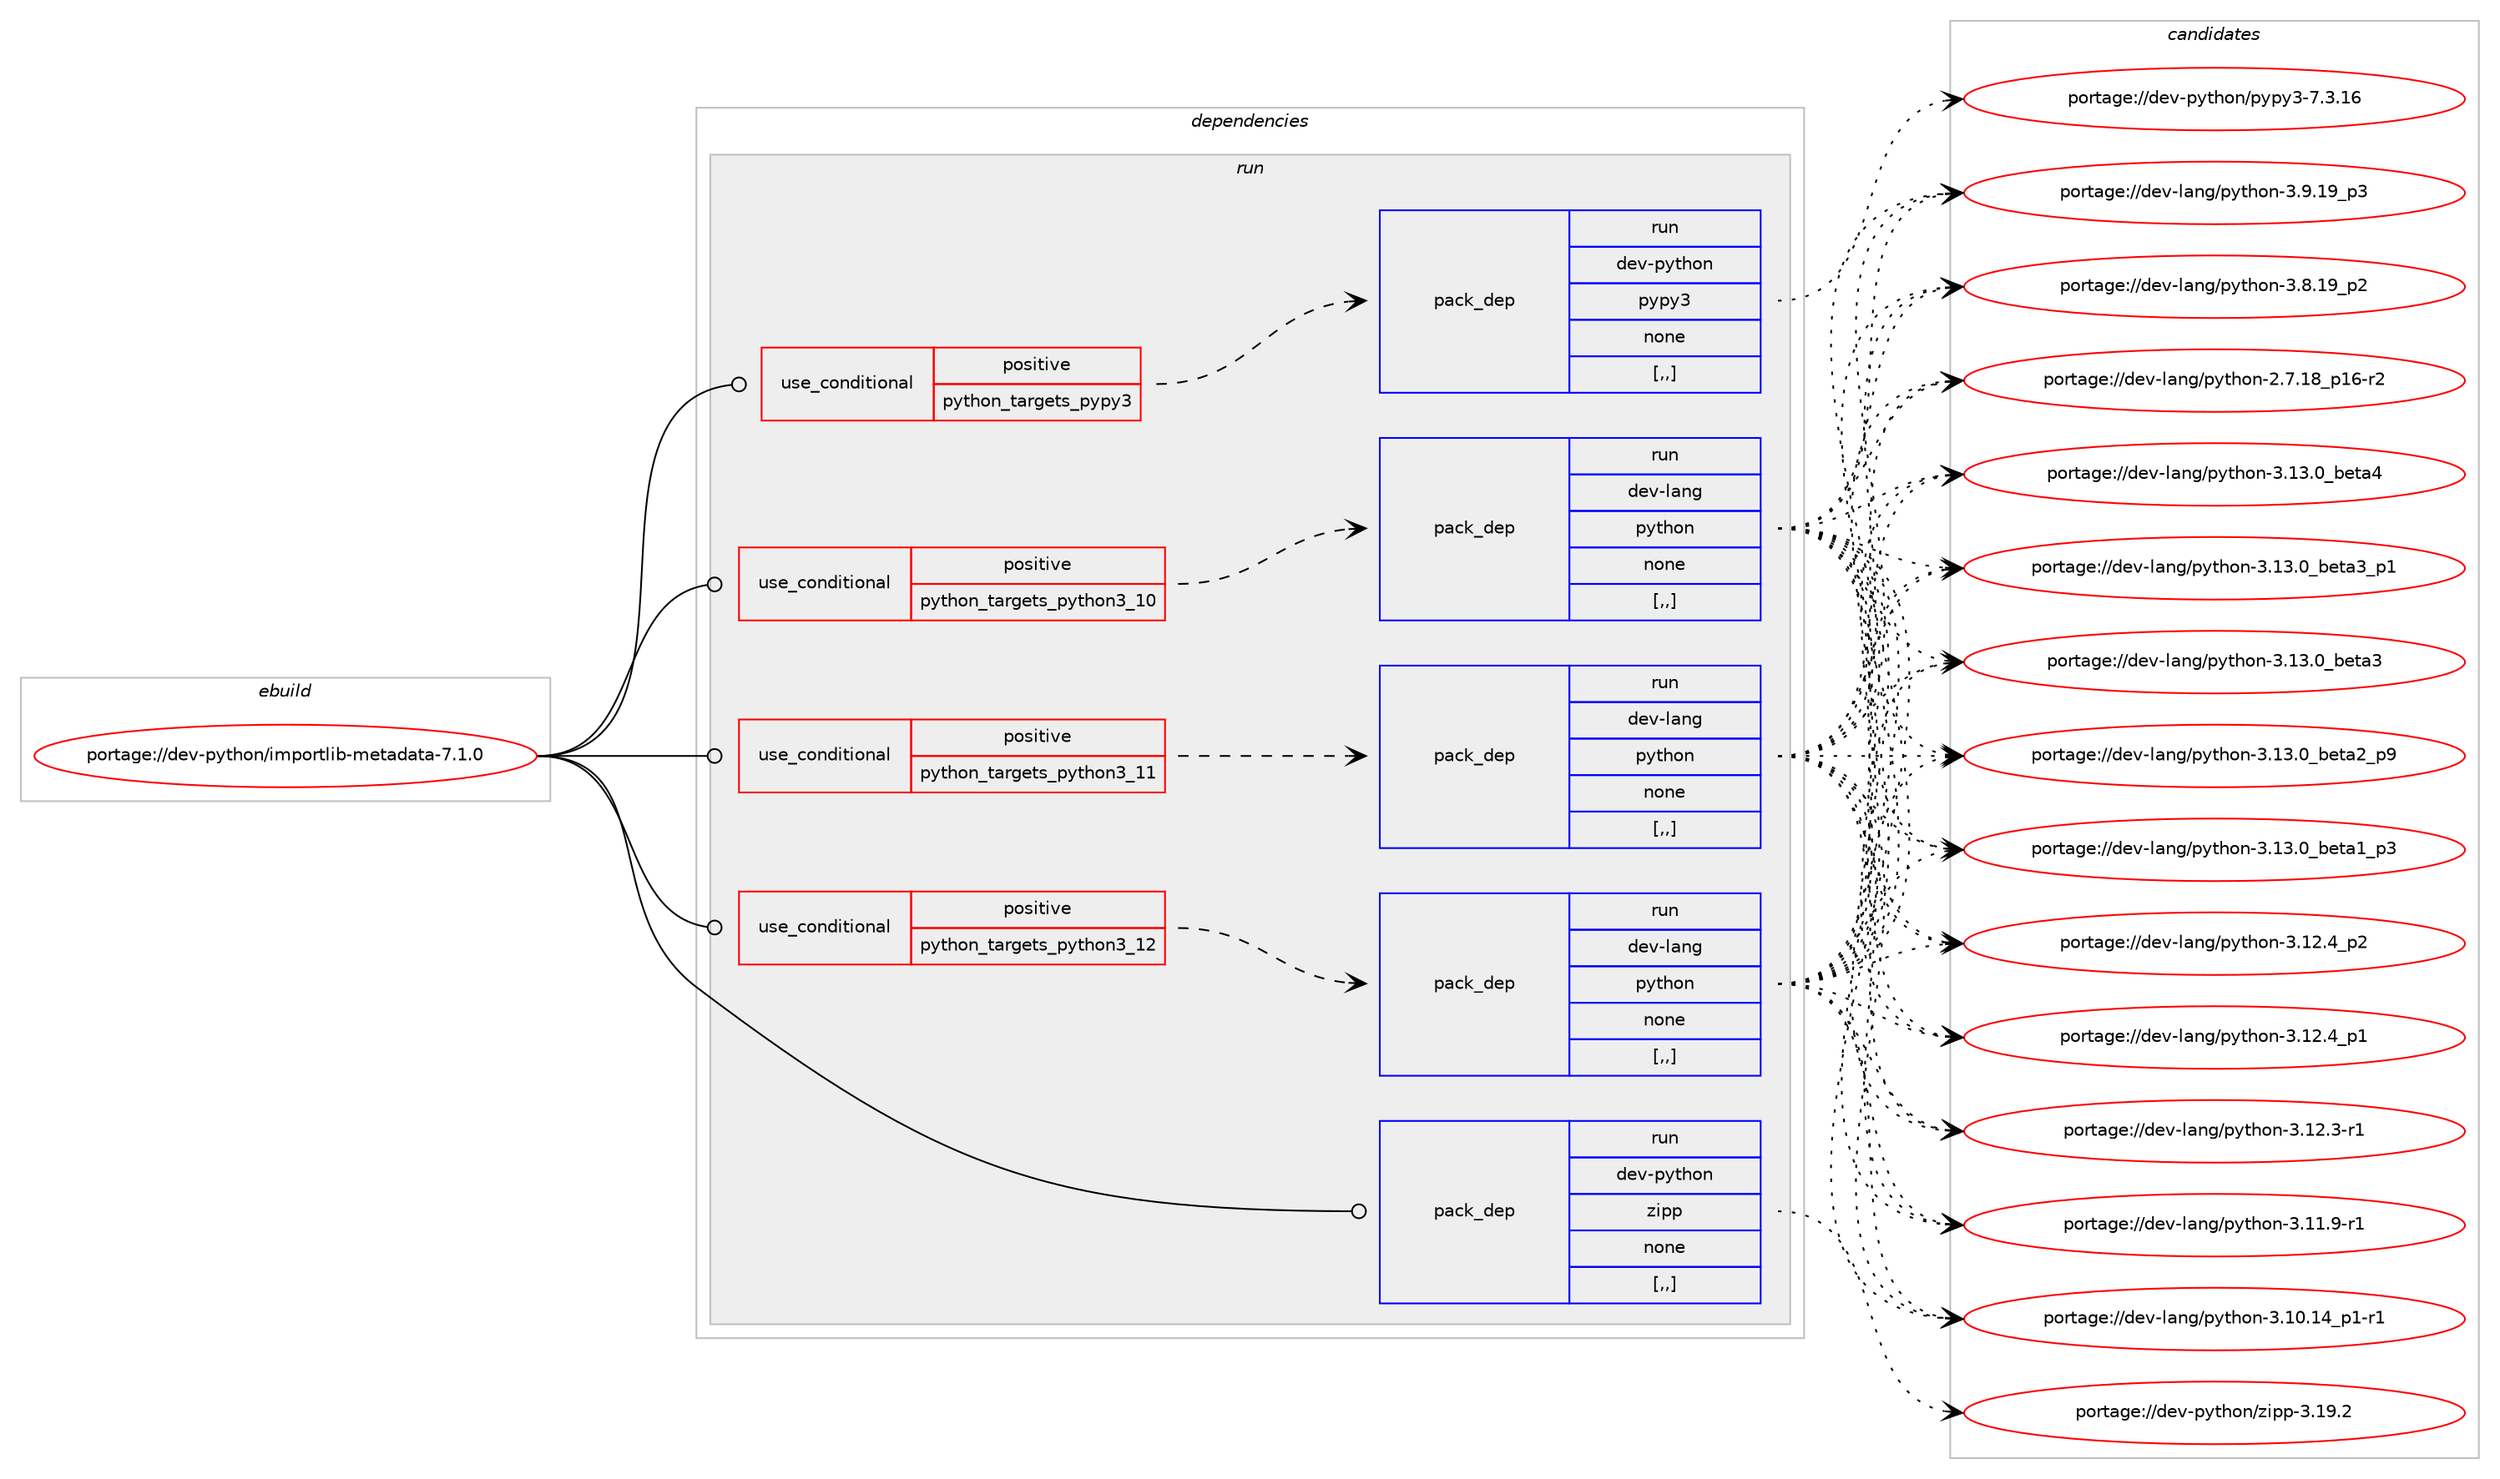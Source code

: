 digraph prolog {

# *************
# Graph options
# *************

newrank=true;
concentrate=true;
compound=true;
graph [rankdir=LR,fontname=Helvetica,fontsize=10,ranksep=1.5];#, ranksep=2.5, nodesep=0.2];
edge  [arrowhead=vee];
node  [fontname=Helvetica,fontsize=10];

# **********
# The ebuild
# **********

subgraph cluster_leftcol {
color=gray;
label=<<i>ebuild</i>>;
id [label="portage://dev-python/importlib-metadata-7.1.0", color=red, width=4, href="../dev-python/importlib-metadata-7.1.0.svg"];
}

# ****************
# The dependencies
# ****************

subgraph cluster_midcol {
color=gray;
label=<<i>dependencies</i>>;
subgraph cluster_compile {
fillcolor="#eeeeee";
style=filled;
label=<<i>compile</i>>;
}
subgraph cluster_compileandrun {
fillcolor="#eeeeee";
style=filled;
label=<<i>compile and run</i>>;
}
subgraph cluster_run {
fillcolor="#eeeeee";
style=filled;
label=<<i>run</i>>;
subgraph cond33643 {
dependency148481 [label=<<TABLE BORDER="0" CELLBORDER="1" CELLSPACING="0" CELLPADDING="4"><TR><TD ROWSPAN="3" CELLPADDING="10">use_conditional</TD></TR><TR><TD>positive</TD></TR><TR><TD>python_targets_pypy3</TD></TR></TABLE>>, shape=none, color=red];
subgraph pack113589 {
dependency148482 [label=<<TABLE BORDER="0" CELLBORDER="1" CELLSPACING="0" CELLPADDING="4" WIDTH="220"><TR><TD ROWSPAN="6" CELLPADDING="30">pack_dep</TD></TR><TR><TD WIDTH="110">run</TD></TR><TR><TD>dev-python</TD></TR><TR><TD>pypy3</TD></TR><TR><TD>none</TD></TR><TR><TD>[,,]</TD></TR></TABLE>>, shape=none, color=blue];
}
dependency148481:e -> dependency148482:w [weight=20,style="dashed",arrowhead="vee"];
}
id:e -> dependency148481:w [weight=20,style="solid",arrowhead="odot"];
subgraph cond33644 {
dependency148483 [label=<<TABLE BORDER="0" CELLBORDER="1" CELLSPACING="0" CELLPADDING="4"><TR><TD ROWSPAN="3" CELLPADDING="10">use_conditional</TD></TR><TR><TD>positive</TD></TR><TR><TD>python_targets_python3_10</TD></TR></TABLE>>, shape=none, color=red];
subgraph pack113590 {
dependency148484 [label=<<TABLE BORDER="0" CELLBORDER="1" CELLSPACING="0" CELLPADDING="4" WIDTH="220"><TR><TD ROWSPAN="6" CELLPADDING="30">pack_dep</TD></TR><TR><TD WIDTH="110">run</TD></TR><TR><TD>dev-lang</TD></TR><TR><TD>python</TD></TR><TR><TD>none</TD></TR><TR><TD>[,,]</TD></TR></TABLE>>, shape=none, color=blue];
}
dependency148483:e -> dependency148484:w [weight=20,style="dashed",arrowhead="vee"];
}
id:e -> dependency148483:w [weight=20,style="solid",arrowhead="odot"];
subgraph cond33645 {
dependency148485 [label=<<TABLE BORDER="0" CELLBORDER="1" CELLSPACING="0" CELLPADDING="4"><TR><TD ROWSPAN="3" CELLPADDING="10">use_conditional</TD></TR><TR><TD>positive</TD></TR><TR><TD>python_targets_python3_11</TD></TR></TABLE>>, shape=none, color=red];
subgraph pack113591 {
dependency148486 [label=<<TABLE BORDER="0" CELLBORDER="1" CELLSPACING="0" CELLPADDING="4" WIDTH="220"><TR><TD ROWSPAN="6" CELLPADDING="30">pack_dep</TD></TR><TR><TD WIDTH="110">run</TD></TR><TR><TD>dev-lang</TD></TR><TR><TD>python</TD></TR><TR><TD>none</TD></TR><TR><TD>[,,]</TD></TR></TABLE>>, shape=none, color=blue];
}
dependency148485:e -> dependency148486:w [weight=20,style="dashed",arrowhead="vee"];
}
id:e -> dependency148485:w [weight=20,style="solid",arrowhead="odot"];
subgraph cond33646 {
dependency148487 [label=<<TABLE BORDER="0" CELLBORDER="1" CELLSPACING="0" CELLPADDING="4"><TR><TD ROWSPAN="3" CELLPADDING="10">use_conditional</TD></TR><TR><TD>positive</TD></TR><TR><TD>python_targets_python3_12</TD></TR></TABLE>>, shape=none, color=red];
subgraph pack113592 {
dependency148488 [label=<<TABLE BORDER="0" CELLBORDER="1" CELLSPACING="0" CELLPADDING="4" WIDTH="220"><TR><TD ROWSPAN="6" CELLPADDING="30">pack_dep</TD></TR><TR><TD WIDTH="110">run</TD></TR><TR><TD>dev-lang</TD></TR><TR><TD>python</TD></TR><TR><TD>none</TD></TR><TR><TD>[,,]</TD></TR></TABLE>>, shape=none, color=blue];
}
dependency148487:e -> dependency148488:w [weight=20,style="dashed",arrowhead="vee"];
}
id:e -> dependency148487:w [weight=20,style="solid",arrowhead="odot"];
subgraph pack113593 {
dependency148489 [label=<<TABLE BORDER="0" CELLBORDER="1" CELLSPACING="0" CELLPADDING="4" WIDTH="220"><TR><TD ROWSPAN="6" CELLPADDING="30">pack_dep</TD></TR><TR><TD WIDTH="110">run</TD></TR><TR><TD>dev-python</TD></TR><TR><TD>zipp</TD></TR><TR><TD>none</TD></TR><TR><TD>[,,]</TD></TR></TABLE>>, shape=none, color=blue];
}
id:e -> dependency148489:w [weight=20,style="solid",arrowhead="odot"];
}
}

# **************
# The candidates
# **************

subgraph cluster_choices {
rank=same;
color=gray;
label=<<i>candidates</i>>;

subgraph choice113589 {
color=black;
nodesep=1;
choice10010111845112121116104111110471121211121215145554651464954 [label="portage://dev-python/pypy3-7.3.16", color=red, width=4,href="../dev-python/pypy3-7.3.16.svg"];
dependency148482:e -> choice10010111845112121116104111110471121211121215145554651464954:w [style=dotted,weight="100"];
}
subgraph choice113590 {
color=black;
nodesep=1;
choice1001011184510897110103471121211161041111104551464951464895981011169752 [label="portage://dev-lang/python-3.13.0_beta4", color=red, width=4,href="../dev-lang/python-3.13.0_beta4.svg"];
choice10010111845108971101034711212111610411111045514649514648959810111697519511249 [label="portage://dev-lang/python-3.13.0_beta3_p1", color=red, width=4,href="../dev-lang/python-3.13.0_beta3_p1.svg"];
choice1001011184510897110103471121211161041111104551464951464895981011169751 [label="portage://dev-lang/python-3.13.0_beta3", color=red, width=4,href="../dev-lang/python-3.13.0_beta3.svg"];
choice10010111845108971101034711212111610411111045514649514648959810111697509511257 [label="portage://dev-lang/python-3.13.0_beta2_p9", color=red, width=4,href="../dev-lang/python-3.13.0_beta2_p9.svg"];
choice10010111845108971101034711212111610411111045514649514648959810111697499511251 [label="portage://dev-lang/python-3.13.0_beta1_p3", color=red, width=4,href="../dev-lang/python-3.13.0_beta1_p3.svg"];
choice100101118451089711010347112121116104111110455146495046529511250 [label="portage://dev-lang/python-3.12.4_p2", color=red, width=4,href="../dev-lang/python-3.12.4_p2.svg"];
choice100101118451089711010347112121116104111110455146495046529511249 [label="portage://dev-lang/python-3.12.4_p1", color=red, width=4,href="../dev-lang/python-3.12.4_p1.svg"];
choice100101118451089711010347112121116104111110455146495046514511449 [label="portage://dev-lang/python-3.12.3-r1", color=red, width=4,href="../dev-lang/python-3.12.3-r1.svg"];
choice100101118451089711010347112121116104111110455146494946574511449 [label="portage://dev-lang/python-3.11.9-r1", color=red, width=4,href="../dev-lang/python-3.11.9-r1.svg"];
choice100101118451089711010347112121116104111110455146494846495295112494511449 [label="portage://dev-lang/python-3.10.14_p1-r1", color=red, width=4,href="../dev-lang/python-3.10.14_p1-r1.svg"];
choice100101118451089711010347112121116104111110455146574649579511251 [label="portage://dev-lang/python-3.9.19_p3", color=red, width=4,href="../dev-lang/python-3.9.19_p3.svg"];
choice100101118451089711010347112121116104111110455146564649579511250 [label="portage://dev-lang/python-3.8.19_p2", color=red, width=4,href="../dev-lang/python-3.8.19_p2.svg"];
choice100101118451089711010347112121116104111110455046554649569511249544511450 [label="portage://dev-lang/python-2.7.18_p16-r2", color=red, width=4,href="../dev-lang/python-2.7.18_p16-r2.svg"];
dependency148484:e -> choice1001011184510897110103471121211161041111104551464951464895981011169752:w [style=dotted,weight="100"];
dependency148484:e -> choice10010111845108971101034711212111610411111045514649514648959810111697519511249:w [style=dotted,weight="100"];
dependency148484:e -> choice1001011184510897110103471121211161041111104551464951464895981011169751:w [style=dotted,weight="100"];
dependency148484:e -> choice10010111845108971101034711212111610411111045514649514648959810111697509511257:w [style=dotted,weight="100"];
dependency148484:e -> choice10010111845108971101034711212111610411111045514649514648959810111697499511251:w [style=dotted,weight="100"];
dependency148484:e -> choice100101118451089711010347112121116104111110455146495046529511250:w [style=dotted,weight="100"];
dependency148484:e -> choice100101118451089711010347112121116104111110455146495046529511249:w [style=dotted,weight="100"];
dependency148484:e -> choice100101118451089711010347112121116104111110455146495046514511449:w [style=dotted,weight="100"];
dependency148484:e -> choice100101118451089711010347112121116104111110455146494946574511449:w [style=dotted,weight="100"];
dependency148484:e -> choice100101118451089711010347112121116104111110455146494846495295112494511449:w [style=dotted,weight="100"];
dependency148484:e -> choice100101118451089711010347112121116104111110455146574649579511251:w [style=dotted,weight="100"];
dependency148484:e -> choice100101118451089711010347112121116104111110455146564649579511250:w [style=dotted,weight="100"];
dependency148484:e -> choice100101118451089711010347112121116104111110455046554649569511249544511450:w [style=dotted,weight="100"];
}
subgraph choice113591 {
color=black;
nodesep=1;
choice1001011184510897110103471121211161041111104551464951464895981011169752 [label="portage://dev-lang/python-3.13.0_beta4", color=red, width=4,href="../dev-lang/python-3.13.0_beta4.svg"];
choice10010111845108971101034711212111610411111045514649514648959810111697519511249 [label="portage://dev-lang/python-3.13.0_beta3_p1", color=red, width=4,href="../dev-lang/python-3.13.0_beta3_p1.svg"];
choice1001011184510897110103471121211161041111104551464951464895981011169751 [label="portage://dev-lang/python-3.13.0_beta3", color=red, width=4,href="../dev-lang/python-3.13.0_beta3.svg"];
choice10010111845108971101034711212111610411111045514649514648959810111697509511257 [label="portage://dev-lang/python-3.13.0_beta2_p9", color=red, width=4,href="../dev-lang/python-3.13.0_beta2_p9.svg"];
choice10010111845108971101034711212111610411111045514649514648959810111697499511251 [label="portage://dev-lang/python-3.13.0_beta1_p3", color=red, width=4,href="../dev-lang/python-3.13.0_beta1_p3.svg"];
choice100101118451089711010347112121116104111110455146495046529511250 [label="portage://dev-lang/python-3.12.4_p2", color=red, width=4,href="../dev-lang/python-3.12.4_p2.svg"];
choice100101118451089711010347112121116104111110455146495046529511249 [label="portage://dev-lang/python-3.12.4_p1", color=red, width=4,href="../dev-lang/python-3.12.4_p1.svg"];
choice100101118451089711010347112121116104111110455146495046514511449 [label="portage://dev-lang/python-3.12.3-r1", color=red, width=4,href="../dev-lang/python-3.12.3-r1.svg"];
choice100101118451089711010347112121116104111110455146494946574511449 [label="portage://dev-lang/python-3.11.9-r1", color=red, width=4,href="../dev-lang/python-3.11.9-r1.svg"];
choice100101118451089711010347112121116104111110455146494846495295112494511449 [label="portage://dev-lang/python-3.10.14_p1-r1", color=red, width=4,href="../dev-lang/python-3.10.14_p1-r1.svg"];
choice100101118451089711010347112121116104111110455146574649579511251 [label="portage://dev-lang/python-3.9.19_p3", color=red, width=4,href="../dev-lang/python-3.9.19_p3.svg"];
choice100101118451089711010347112121116104111110455146564649579511250 [label="portage://dev-lang/python-3.8.19_p2", color=red, width=4,href="../dev-lang/python-3.8.19_p2.svg"];
choice100101118451089711010347112121116104111110455046554649569511249544511450 [label="portage://dev-lang/python-2.7.18_p16-r2", color=red, width=4,href="../dev-lang/python-2.7.18_p16-r2.svg"];
dependency148486:e -> choice1001011184510897110103471121211161041111104551464951464895981011169752:w [style=dotted,weight="100"];
dependency148486:e -> choice10010111845108971101034711212111610411111045514649514648959810111697519511249:w [style=dotted,weight="100"];
dependency148486:e -> choice1001011184510897110103471121211161041111104551464951464895981011169751:w [style=dotted,weight="100"];
dependency148486:e -> choice10010111845108971101034711212111610411111045514649514648959810111697509511257:w [style=dotted,weight="100"];
dependency148486:e -> choice10010111845108971101034711212111610411111045514649514648959810111697499511251:w [style=dotted,weight="100"];
dependency148486:e -> choice100101118451089711010347112121116104111110455146495046529511250:w [style=dotted,weight="100"];
dependency148486:e -> choice100101118451089711010347112121116104111110455146495046529511249:w [style=dotted,weight="100"];
dependency148486:e -> choice100101118451089711010347112121116104111110455146495046514511449:w [style=dotted,weight="100"];
dependency148486:e -> choice100101118451089711010347112121116104111110455146494946574511449:w [style=dotted,weight="100"];
dependency148486:e -> choice100101118451089711010347112121116104111110455146494846495295112494511449:w [style=dotted,weight="100"];
dependency148486:e -> choice100101118451089711010347112121116104111110455146574649579511251:w [style=dotted,weight="100"];
dependency148486:e -> choice100101118451089711010347112121116104111110455146564649579511250:w [style=dotted,weight="100"];
dependency148486:e -> choice100101118451089711010347112121116104111110455046554649569511249544511450:w [style=dotted,weight="100"];
}
subgraph choice113592 {
color=black;
nodesep=1;
choice1001011184510897110103471121211161041111104551464951464895981011169752 [label="portage://dev-lang/python-3.13.0_beta4", color=red, width=4,href="../dev-lang/python-3.13.0_beta4.svg"];
choice10010111845108971101034711212111610411111045514649514648959810111697519511249 [label="portage://dev-lang/python-3.13.0_beta3_p1", color=red, width=4,href="../dev-lang/python-3.13.0_beta3_p1.svg"];
choice1001011184510897110103471121211161041111104551464951464895981011169751 [label="portage://dev-lang/python-3.13.0_beta3", color=red, width=4,href="../dev-lang/python-3.13.0_beta3.svg"];
choice10010111845108971101034711212111610411111045514649514648959810111697509511257 [label="portage://dev-lang/python-3.13.0_beta2_p9", color=red, width=4,href="../dev-lang/python-3.13.0_beta2_p9.svg"];
choice10010111845108971101034711212111610411111045514649514648959810111697499511251 [label="portage://dev-lang/python-3.13.0_beta1_p3", color=red, width=4,href="../dev-lang/python-3.13.0_beta1_p3.svg"];
choice100101118451089711010347112121116104111110455146495046529511250 [label="portage://dev-lang/python-3.12.4_p2", color=red, width=4,href="../dev-lang/python-3.12.4_p2.svg"];
choice100101118451089711010347112121116104111110455146495046529511249 [label="portage://dev-lang/python-3.12.4_p1", color=red, width=4,href="../dev-lang/python-3.12.4_p1.svg"];
choice100101118451089711010347112121116104111110455146495046514511449 [label="portage://dev-lang/python-3.12.3-r1", color=red, width=4,href="../dev-lang/python-3.12.3-r1.svg"];
choice100101118451089711010347112121116104111110455146494946574511449 [label="portage://dev-lang/python-3.11.9-r1", color=red, width=4,href="../dev-lang/python-3.11.9-r1.svg"];
choice100101118451089711010347112121116104111110455146494846495295112494511449 [label="portage://dev-lang/python-3.10.14_p1-r1", color=red, width=4,href="../dev-lang/python-3.10.14_p1-r1.svg"];
choice100101118451089711010347112121116104111110455146574649579511251 [label="portage://dev-lang/python-3.9.19_p3", color=red, width=4,href="../dev-lang/python-3.9.19_p3.svg"];
choice100101118451089711010347112121116104111110455146564649579511250 [label="portage://dev-lang/python-3.8.19_p2", color=red, width=4,href="../dev-lang/python-3.8.19_p2.svg"];
choice100101118451089711010347112121116104111110455046554649569511249544511450 [label="portage://dev-lang/python-2.7.18_p16-r2", color=red, width=4,href="../dev-lang/python-2.7.18_p16-r2.svg"];
dependency148488:e -> choice1001011184510897110103471121211161041111104551464951464895981011169752:w [style=dotted,weight="100"];
dependency148488:e -> choice10010111845108971101034711212111610411111045514649514648959810111697519511249:w [style=dotted,weight="100"];
dependency148488:e -> choice1001011184510897110103471121211161041111104551464951464895981011169751:w [style=dotted,weight="100"];
dependency148488:e -> choice10010111845108971101034711212111610411111045514649514648959810111697509511257:w [style=dotted,weight="100"];
dependency148488:e -> choice10010111845108971101034711212111610411111045514649514648959810111697499511251:w [style=dotted,weight="100"];
dependency148488:e -> choice100101118451089711010347112121116104111110455146495046529511250:w [style=dotted,weight="100"];
dependency148488:e -> choice100101118451089711010347112121116104111110455146495046529511249:w [style=dotted,weight="100"];
dependency148488:e -> choice100101118451089711010347112121116104111110455146495046514511449:w [style=dotted,weight="100"];
dependency148488:e -> choice100101118451089711010347112121116104111110455146494946574511449:w [style=dotted,weight="100"];
dependency148488:e -> choice100101118451089711010347112121116104111110455146494846495295112494511449:w [style=dotted,weight="100"];
dependency148488:e -> choice100101118451089711010347112121116104111110455146574649579511251:w [style=dotted,weight="100"];
dependency148488:e -> choice100101118451089711010347112121116104111110455146564649579511250:w [style=dotted,weight="100"];
dependency148488:e -> choice100101118451089711010347112121116104111110455046554649569511249544511450:w [style=dotted,weight="100"];
}
subgraph choice113593 {
color=black;
nodesep=1;
choice100101118451121211161041111104712210511211245514649574650 [label="portage://dev-python/zipp-3.19.2", color=red, width=4,href="../dev-python/zipp-3.19.2.svg"];
dependency148489:e -> choice100101118451121211161041111104712210511211245514649574650:w [style=dotted,weight="100"];
}
}

}

